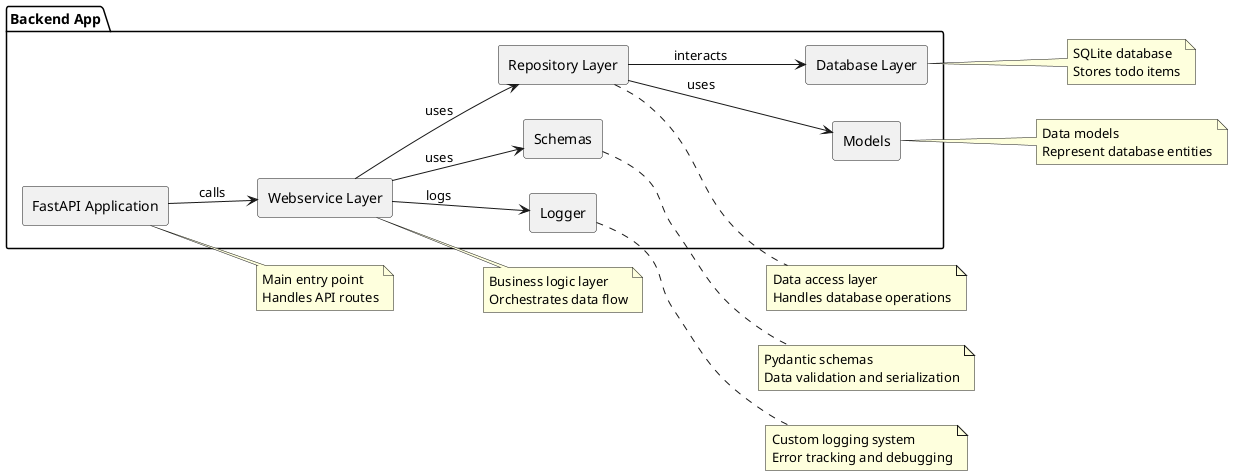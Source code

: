 plantuml
@startuml
left to right direction
skinparam componentStyle rectangle
package "Backend App" {
    [FastAPI Application] as App
    [Webservice Layer] as Webservice
    [Repository Layer] as Repository
    [Database Layer] as Database
    [Models] as Models
    [Schemas] as Schemas
    [Logger] as Logger
}

App --> Webservice : calls
Webservice --> Repository : uses
Repository --> Database : interacts
Repository --> Models : uses
Webservice --> Schemas : uses
Webservice --> Logger : logs

note right of App
  Main entry point
  Handles API routes
end note

note right of Webservice
  Business logic layer
  Orchestrates data flow
end note

note right of Repository
  Data access layer
  Handles database operations
end note

note right of Database
  SQLite database
  Stores todo items
end note

note right of Models
  Data models
  Represent database entities
end note

note right of Schemas
  Pydantic schemas
  Data validation and serialization
end note

note right of Logger
  Custom logging system
  Error tracking and debugging
end note
@enduml